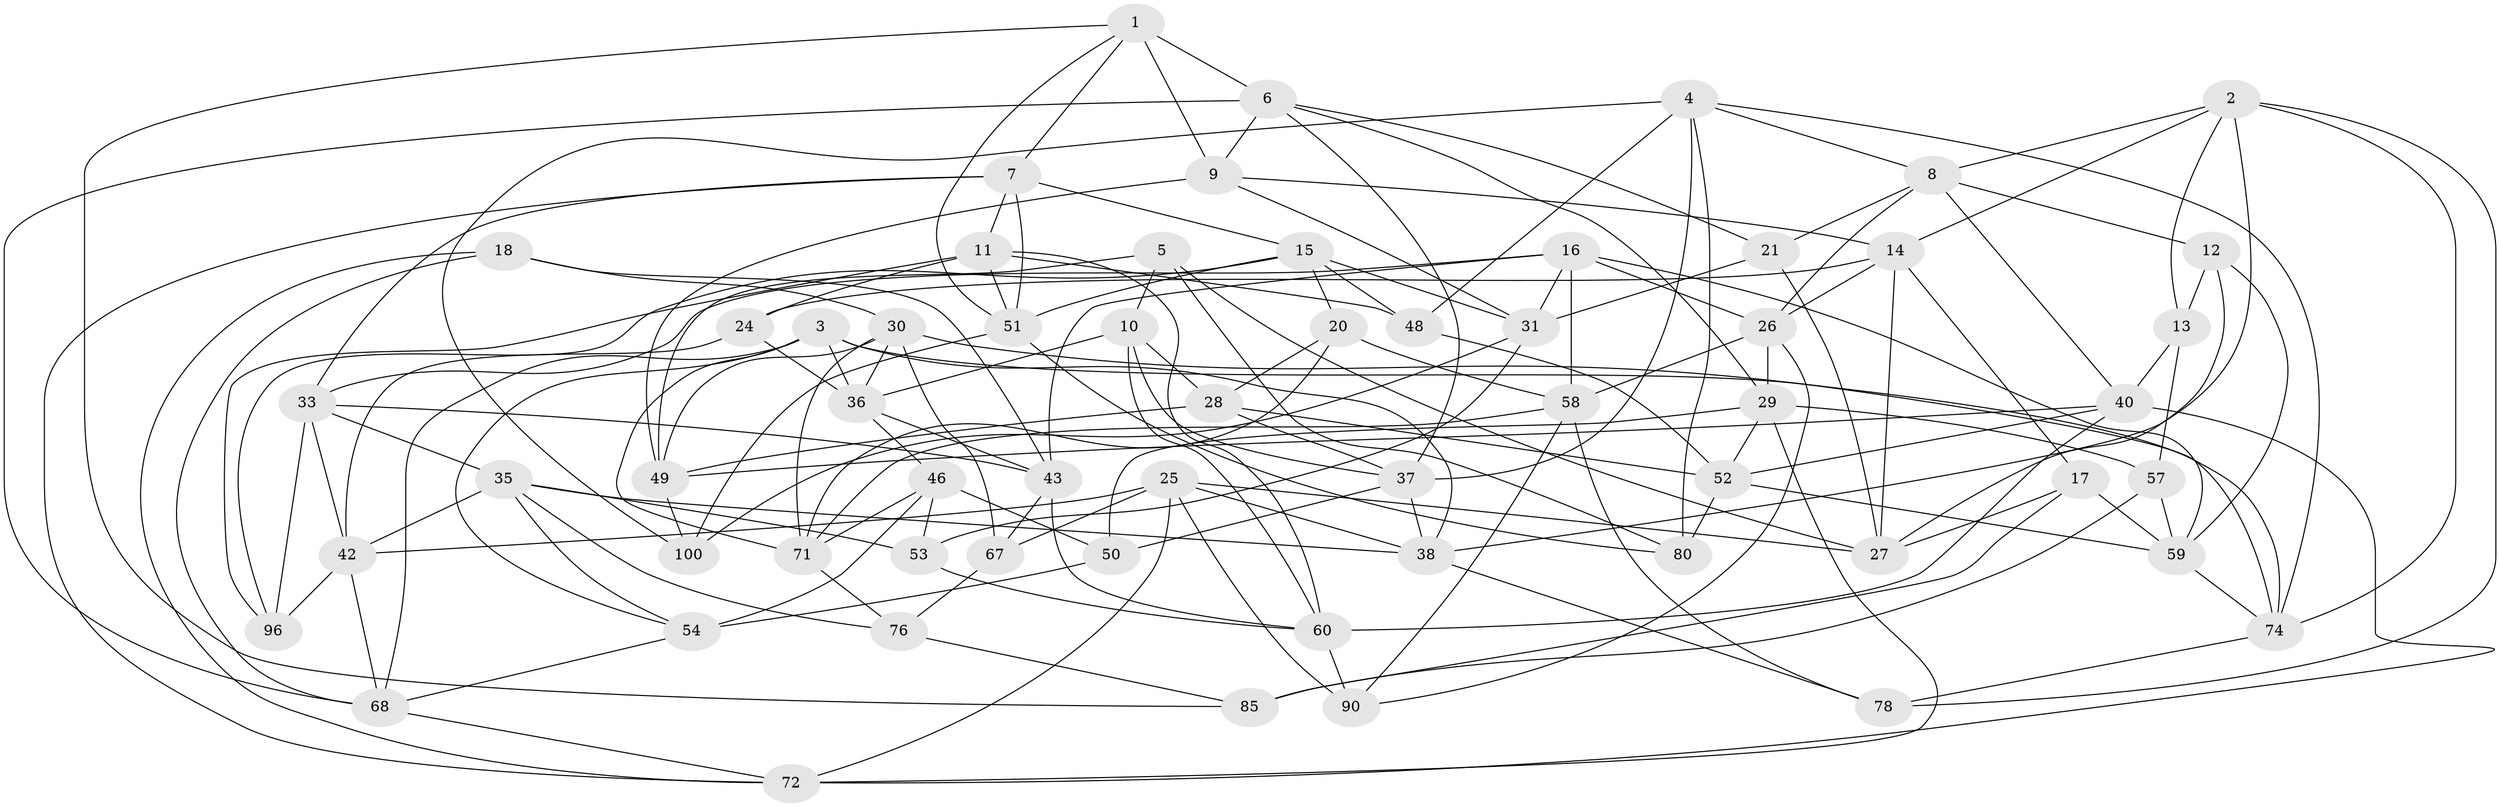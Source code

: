 // original degree distribution, {4: 1.0}
// Generated by graph-tools (version 1.1) at 2025/39/02/21/25 10:39:01]
// undirected, 60 vertices, 157 edges
graph export_dot {
graph [start="1"]
  node [color=gray90,style=filled];
  1 [super="+32"];
  2 [super="+64"];
  3 [super="+39"];
  4 [super="+63"];
  5;
  6 [super="+61"];
  7 [super="+55"];
  8 [super="+23"];
  9 [super="+22"];
  10 [super="+19"];
  11 [super="+92"];
  12;
  13;
  14 [super="+82"];
  15 [super="+91"];
  16 [super="+73"];
  17;
  18;
  20;
  21;
  24;
  25 [super="+87"];
  26 [super="+94"];
  27 [super="+98"];
  28 [super="+62"];
  29 [super="+34"];
  30 [super="+47"];
  31 [super="+44"];
  33 [super="+84"];
  35 [super="+66"];
  36 [super="+45"];
  37 [super="+83"];
  38 [super="+41"];
  40 [super="+88"];
  42 [super="+95"];
  43 [super="+56"];
  46 [super="+75"];
  48;
  49 [super="+93"];
  50;
  51 [super="+81"];
  52 [super="+79"];
  53;
  54 [super="+70"];
  57;
  58 [super="+86"];
  59 [super="+65"];
  60 [super="+69"];
  67;
  68 [super="+89"];
  71 [super="+77"];
  72 [super="+97"];
  74 [super="+99"];
  76;
  78;
  80;
  85;
  90;
  96;
  100;
  1 -- 6;
  1 -- 51;
  1 -- 85;
  1 -- 9 [weight=2];
  1 -- 7;
  2 -- 8;
  2 -- 38;
  2 -- 74;
  2 -- 13;
  2 -- 78;
  2 -- 14;
  3 -- 36;
  3 -- 38;
  3 -- 74;
  3 -- 68;
  3 -- 54;
  3 -- 71;
  4 -- 8;
  4 -- 48;
  4 -- 80;
  4 -- 100;
  4 -- 74;
  4 -- 37;
  5 -- 49;
  5 -- 80;
  5 -- 10;
  5 -- 27;
  6 -- 9;
  6 -- 21;
  6 -- 29;
  6 -- 37;
  6 -- 68;
  7 -- 11;
  7 -- 15;
  7 -- 72;
  7 -- 33;
  7 -- 51;
  8 -- 40;
  8 -- 26;
  8 -- 12;
  8 -- 21;
  9 -- 49;
  9 -- 31;
  9 -- 14;
  10 -- 60;
  10 -- 28 [weight=2];
  10 -- 36;
  10 -- 37;
  11 -- 48;
  11 -- 51;
  11 -- 24;
  11 -- 60;
  11 -- 96;
  12 -- 13;
  12 -- 27;
  12 -- 59;
  13 -- 57;
  13 -- 40;
  14 -- 24;
  14 -- 27;
  14 -- 17;
  14 -- 26;
  15 -- 96;
  15 -- 20;
  15 -- 31;
  15 -- 48;
  15 -- 51;
  16 -- 43;
  16 -- 31;
  16 -- 58;
  16 -- 59;
  16 -- 26;
  16 -- 33;
  17 -- 85;
  17 -- 27;
  17 -- 59;
  18 -- 30;
  18 -- 43;
  18 -- 68;
  18 -- 72;
  20 -- 58;
  20 -- 28;
  20 -- 71;
  21 -- 31;
  21 -- 27;
  24 -- 42;
  24 -- 36;
  25 -- 90;
  25 -- 72;
  25 -- 38;
  25 -- 67;
  25 -- 27;
  25 -- 42;
  26 -- 90;
  26 -- 58;
  26 -- 29;
  28 -- 37;
  28 -- 49;
  28 -- 52;
  29 -- 57;
  29 -- 72;
  29 -- 50;
  29 -- 52;
  30 -- 71;
  30 -- 67;
  30 -- 49;
  30 -- 74;
  30 -- 36;
  31 -- 53;
  31 -- 100;
  33 -- 43;
  33 -- 42;
  33 -- 35;
  33 -- 96;
  35 -- 53;
  35 -- 38;
  35 -- 42;
  35 -- 76;
  35 -- 54;
  36 -- 43;
  36 -- 46;
  37 -- 38;
  37 -- 50;
  38 -- 78;
  40 -- 49;
  40 -- 72;
  40 -- 52;
  40 -- 60;
  42 -- 96;
  42 -- 68;
  43 -- 67;
  43 -- 60;
  46 -- 54 [weight=2];
  46 -- 50;
  46 -- 53;
  46 -- 71;
  48 -- 52;
  49 -- 100;
  50 -- 54;
  51 -- 80;
  51 -- 100;
  52 -- 80;
  52 -- 59;
  53 -- 60;
  54 -- 68;
  57 -- 59;
  57 -- 85;
  58 -- 78;
  58 -- 90;
  58 -- 71;
  59 -- 74;
  60 -- 90;
  67 -- 76;
  68 -- 72;
  71 -- 76;
  74 -- 78;
  76 -- 85;
}
